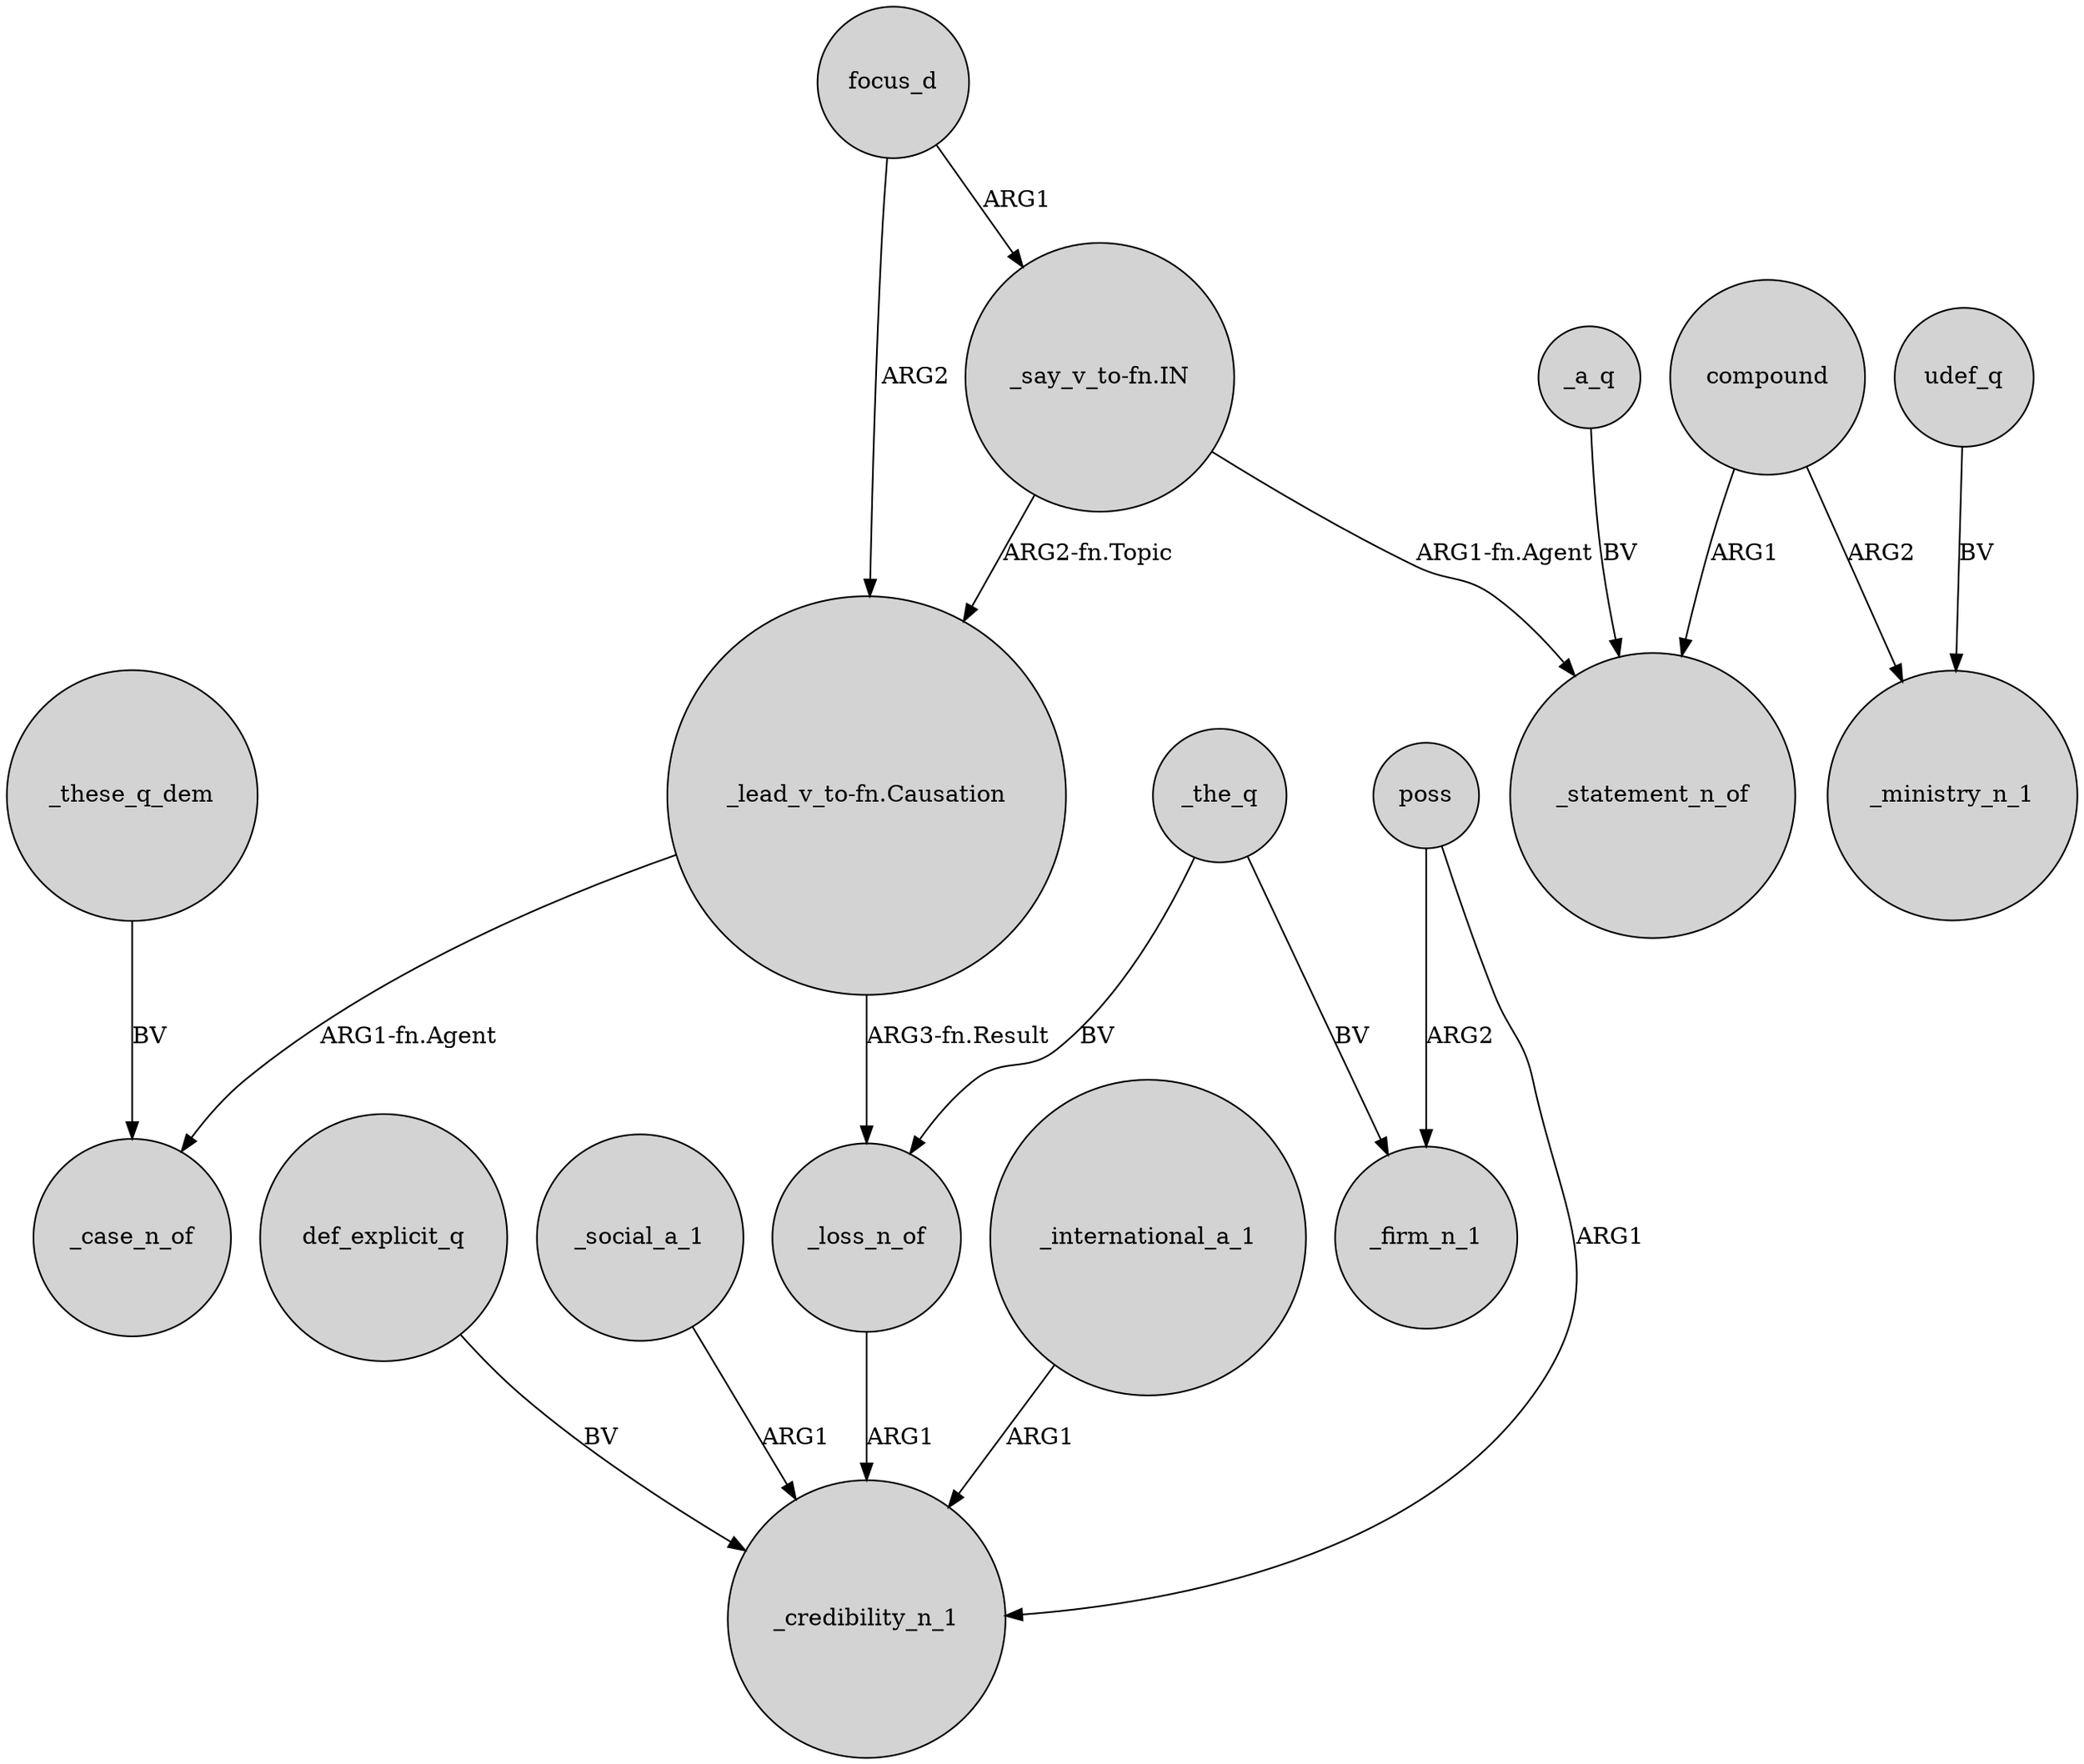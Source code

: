 digraph {
	node [shape=circle style=filled]
	_these_q_dem -> _case_n_of [label=BV]
	def_explicit_q -> _credibility_n_1 [label=BV]
	"_say_v_to-fn.IN" -> "_lead_v_to-fn.Causation" [label="ARG2-fn.Topic"]
	compound -> _ministry_n_1 [label=ARG2]
	focus_d -> "_lead_v_to-fn.Causation" [label=ARG2]
	udef_q -> _ministry_n_1 [label=BV]
	_a_q -> _statement_n_of [label=BV]
	_social_a_1 -> _credibility_n_1 [label=ARG1]
	"_lead_v_to-fn.Causation" -> _loss_n_of [label="ARG3-fn.Result"]
	_loss_n_of -> _credibility_n_1 [label=ARG1]
	_international_a_1 -> _credibility_n_1 [label=ARG1]
	poss -> _credibility_n_1 [label=ARG1]
	compound -> _statement_n_of [label=ARG1]
	_the_q -> _loss_n_of [label=BV]
	poss -> _firm_n_1 [label=ARG2]
	"_say_v_to-fn.IN" -> _statement_n_of [label="ARG1-fn.Agent"]
	_the_q -> _firm_n_1 [label=BV]
	"_lead_v_to-fn.Causation" -> _case_n_of [label="ARG1-fn.Agent"]
	focus_d -> "_say_v_to-fn.IN" [label=ARG1]
}
